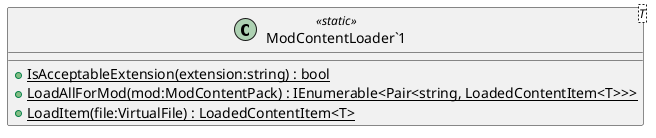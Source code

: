 @startuml
class "ModContentLoader`1"<T> <<static>> {
    + {static} IsAcceptableExtension(extension:string) : bool
    + {static} LoadAllForMod(mod:ModContentPack) : IEnumerable<Pair<string, LoadedContentItem<T>>>
    + {static} LoadItem(file:VirtualFile) : LoadedContentItem<T>
}
@enduml
